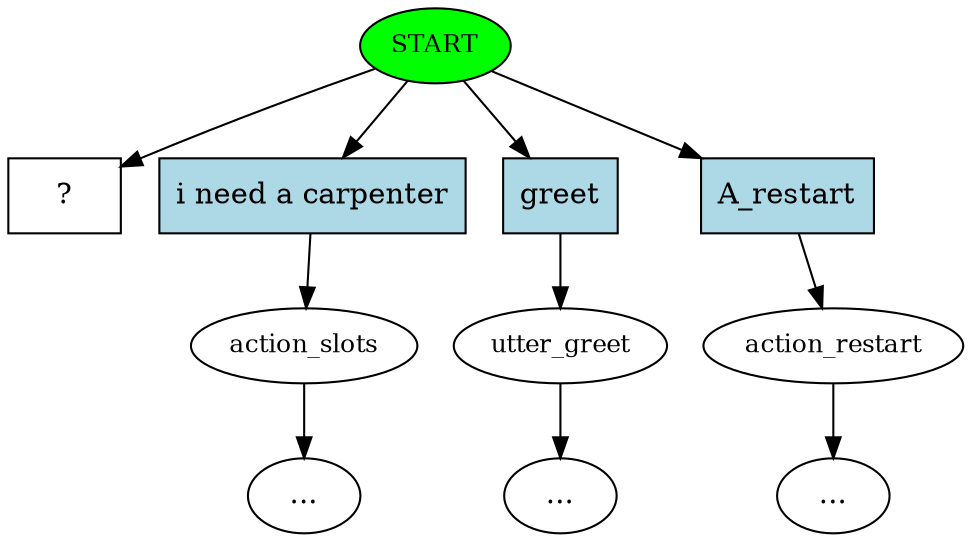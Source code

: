 digraph  {
0 [label=START, fillcolor=green, style=filled, fontsize=12, class="start active"];
1 [label=action_slots, fontsize=12, class=""];
2 [label=utter_greet, fontsize=12, class=""];
6 [label=action_restart, fontsize=12, class=""];
"-8" [label="...", class=ellipsis];
"-12" [label="...", class=ellipsis];
"-14" [label="...", class=ellipsis];
13 [label="  ?  ", shape=rect, class="intent dashed active"];
14 [label="i need a carpenter", shape=rect, style=filled, fillcolor=lightblue, class=intent];
15 [label=greet, shape=rect, style=filled, fillcolor=lightblue, class=intent];
16 [label=A_restart, shape=rect, style=filled, fillcolor=lightblue, class=intent];
0 -> 13  [key=NONE, label="", class=active];
0 -> 14  [key=0, class=""];
0 -> 15  [key=0, class=""];
0 -> 16  [key=0, class=""];
1 -> "-14"  [key=NONE, label="", class=""];
2 -> "-12"  [key=NONE, label="", class=""];
6 -> "-8"  [key=NONE, label="", class=""];
14 -> 1  [key=0, class=""];
15 -> 2  [key=0, class=""];
16 -> 6  [key=0, class=""];
}
